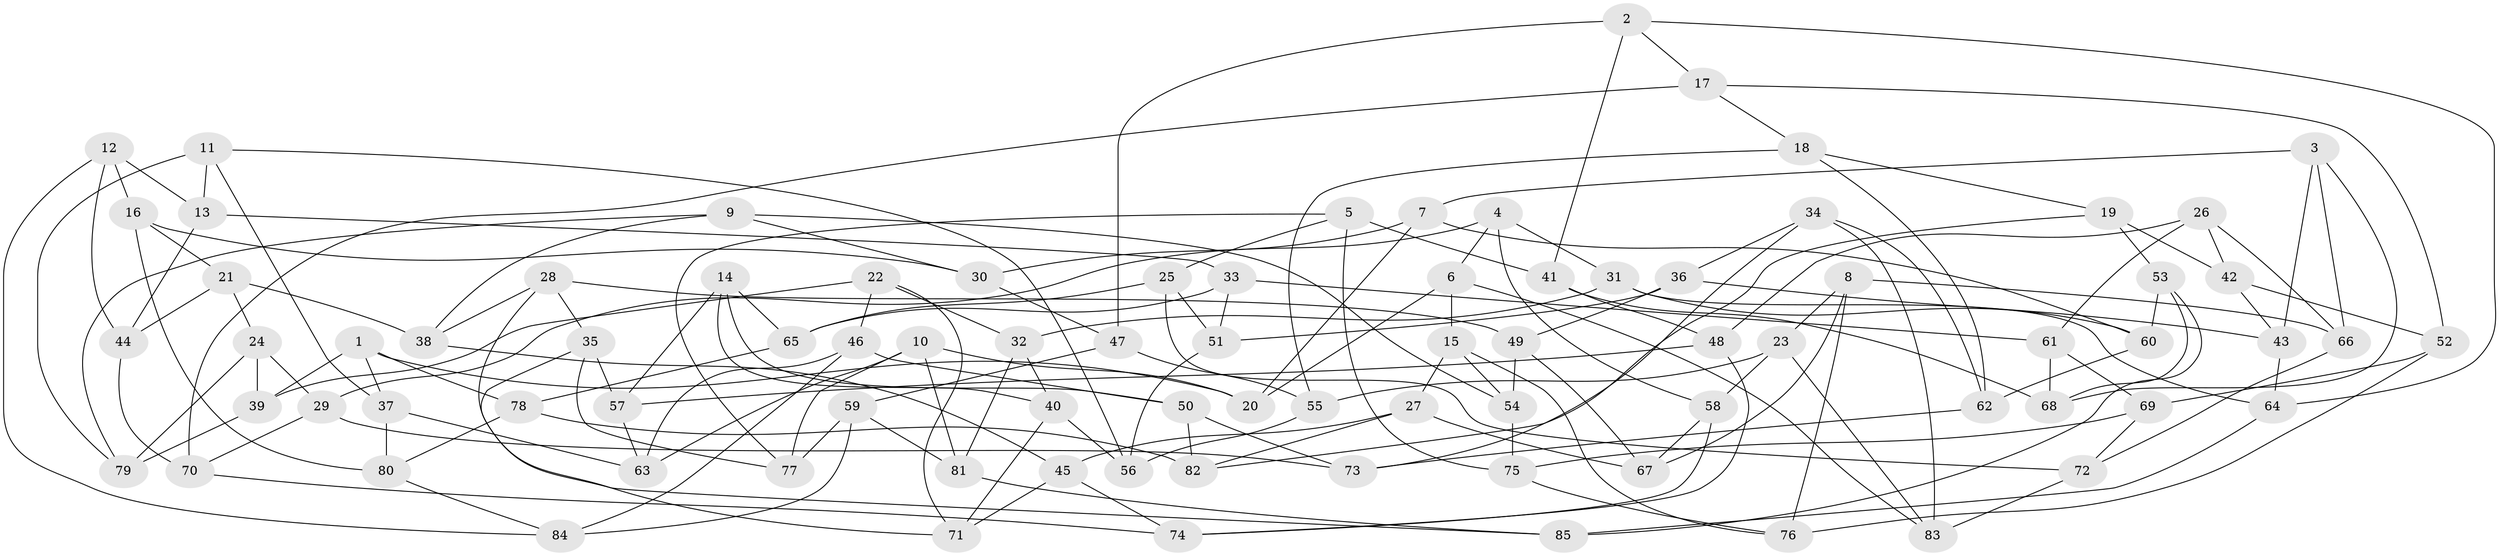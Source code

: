 // coarse degree distribution, {4: 0.28, 6: 0.64, 3: 0.02, 5: 0.06}
// Generated by graph-tools (version 1.1) at 2025/42/03/06/25 10:42:18]
// undirected, 85 vertices, 170 edges
graph export_dot {
graph [start="1"]
  node [color=gray90,style=filled];
  1;
  2;
  3;
  4;
  5;
  6;
  7;
  8;
  9;
  10;
  11;
  12;
  13;
  14;
  15;
  16;
  17;
  18;
  19;
  20;
  21;
  22;
  23;
  24;
  25;
  26;
  27;
  28;
  29;
  30;
  31;
  32;
  33;
  34;
  35;
  36;
  37;
  38;
  39;
  40;
  41;
  42;
  43;
  44;
  45;
  46;
  47;
  48;
  49;
  50;
  51;
  52;
  53;
  54;
  55;
  56;
  57;
  58;
  59;
  60;
  61;
  62;
  63;
  64;
  65;
  66;
  67;
  68;
  69;
  70;
  71;
  72;
  73;
  74;
  75;
  76;
  77;
  78;
  79;
  80;
  81;
  82;
  83;
  84;
  85;
  1 -- 78;
  1 -- 39;
  1 -- 20;
  1 -- 37;
  2 -- 41;
  2 -- 64;
  2 -- 17;
  2 -- 47;
  3 -- 68;
  3 -- 66;
  3 -- 7;
  3 -- 43;
  4 -- 31;
  4 -- 58;
  4 -- 29;
  4 -- 6;
  5 -- 25;
  5 -- 75;
  5 -- 41;
  5 -- 77;
  6 -- 83;
  6 -- 20;
  6 -- 15;
  7 -- 60;
  7 -- 30;
  7 -- 20;
  8 -- 76;
  8 -- 23;
  8 -- 67;
  8 -- 66;
  9 -- 30;
  9 -- 54;
  9 -- 38;
  9 -- 79;
  10 -- 20;
  10 -- 63;
  10 -- 77;
  10 -- 81;
  11 -- 56;
  11 -- 37;
  11 -- 13;
  11 -- 79;
  12 -- 84;
  12 -- 16;
  12 -- 13;
  12 -- 44;
  13 -- 44;
  13 -- 33;
  14 -- 57;
  14 -- 65;
  14 -- 50;
  14 -- 40;
  15 -- 76;
  15 -- 27;
  15 -- 54;
  16 -- 80;
  16 -- 21;
  16 -- 30;
  17 -- 70;
  17 -- 52;
  17 -- 18;
  18 -- 55;
  18 -- 62;
  18 -- 19;
  19 -- 53;
  19 -- 42;
  19 -- 82;
  21 -- 44;
  21 -- 24;
  21 -- 38;
  22 -- 46;
  22 -- 32;
  22 -- 71;
  22 -- 39;
  23 -- 58;
  23 -- 55;
  23 -- 83;
  24 -- 29;
  24 -- 39;
  24 -- 79;
  25 -- 51;
  25 -- 65;
  25 -- 72;
  26 -- 61;
  26 -- 42;
  26 -- 48;
  26 -- 66;
  27 -- 45;
  27 -- 82;
  27 -- 67;
  28 -- 49;
  28 -- 38;
  28 -- 35;
  28 -- 85;
  29 -- 70;
  29 -- 73;
  30 -- 47;
  31 -- 60;
  31 -- 64;
  31 -- 32;
  32 -- 81;
  32 -- 40;
  33 -- 61;
  33 -- 51;
  33 -- 65;
  34 -- 73;
  34 -- 83;
  34 -- 36;
  34 -- 62;
  35 -- 57;
  35 -- 77;
  35 -- 71;
  36 -- 43;
  36 -- 51;
  36 -- 49;
  37 -- 80;
  37 -- 63;
  38 -- 45;
  39 -- 79;
  40 -- 71;
  40 -- 56;
  41 -- 68;
  41 -- 48;
  42 -- 52;
  42 -- 43;
  43 -- 64;
  44 -- 70;
  45 -- 71;
  45 -- 74;
  46 -- 63;
  46 -- 50;
  46 -- 84;
  47 -- 59;
  47 -- 55;
  48 -- 74;
  48 -- 57;
  49 -- 67;
  49 -- 54;
  50 -- 73;
  50 -- 82;
  51 -- 56;
  52 -- 69;
  52 -- 76;
  53 -- 68;
  53 -- 85;
  53 -- 60;
  54 -- 75;
  55 -- 56;
  57 -- 63;
  58 -- 74;
  58 -- 67;
  59 -- 77;
  59 -- 81;
  59 -- 84;
  60 -- 62;
  61 -- 68;
  61 -- 69;
  62 -- 73;
  64 -- 85;
  65 -- 78;
  66 -- 72;
  69 -- 75;
  69 -- 72;
  70 -- 74;
  72 -- 83;
  75 -- 76;
  78 -- 80;
  78 -- 82;
  80 -- 84;
  81 -- 85;
}
